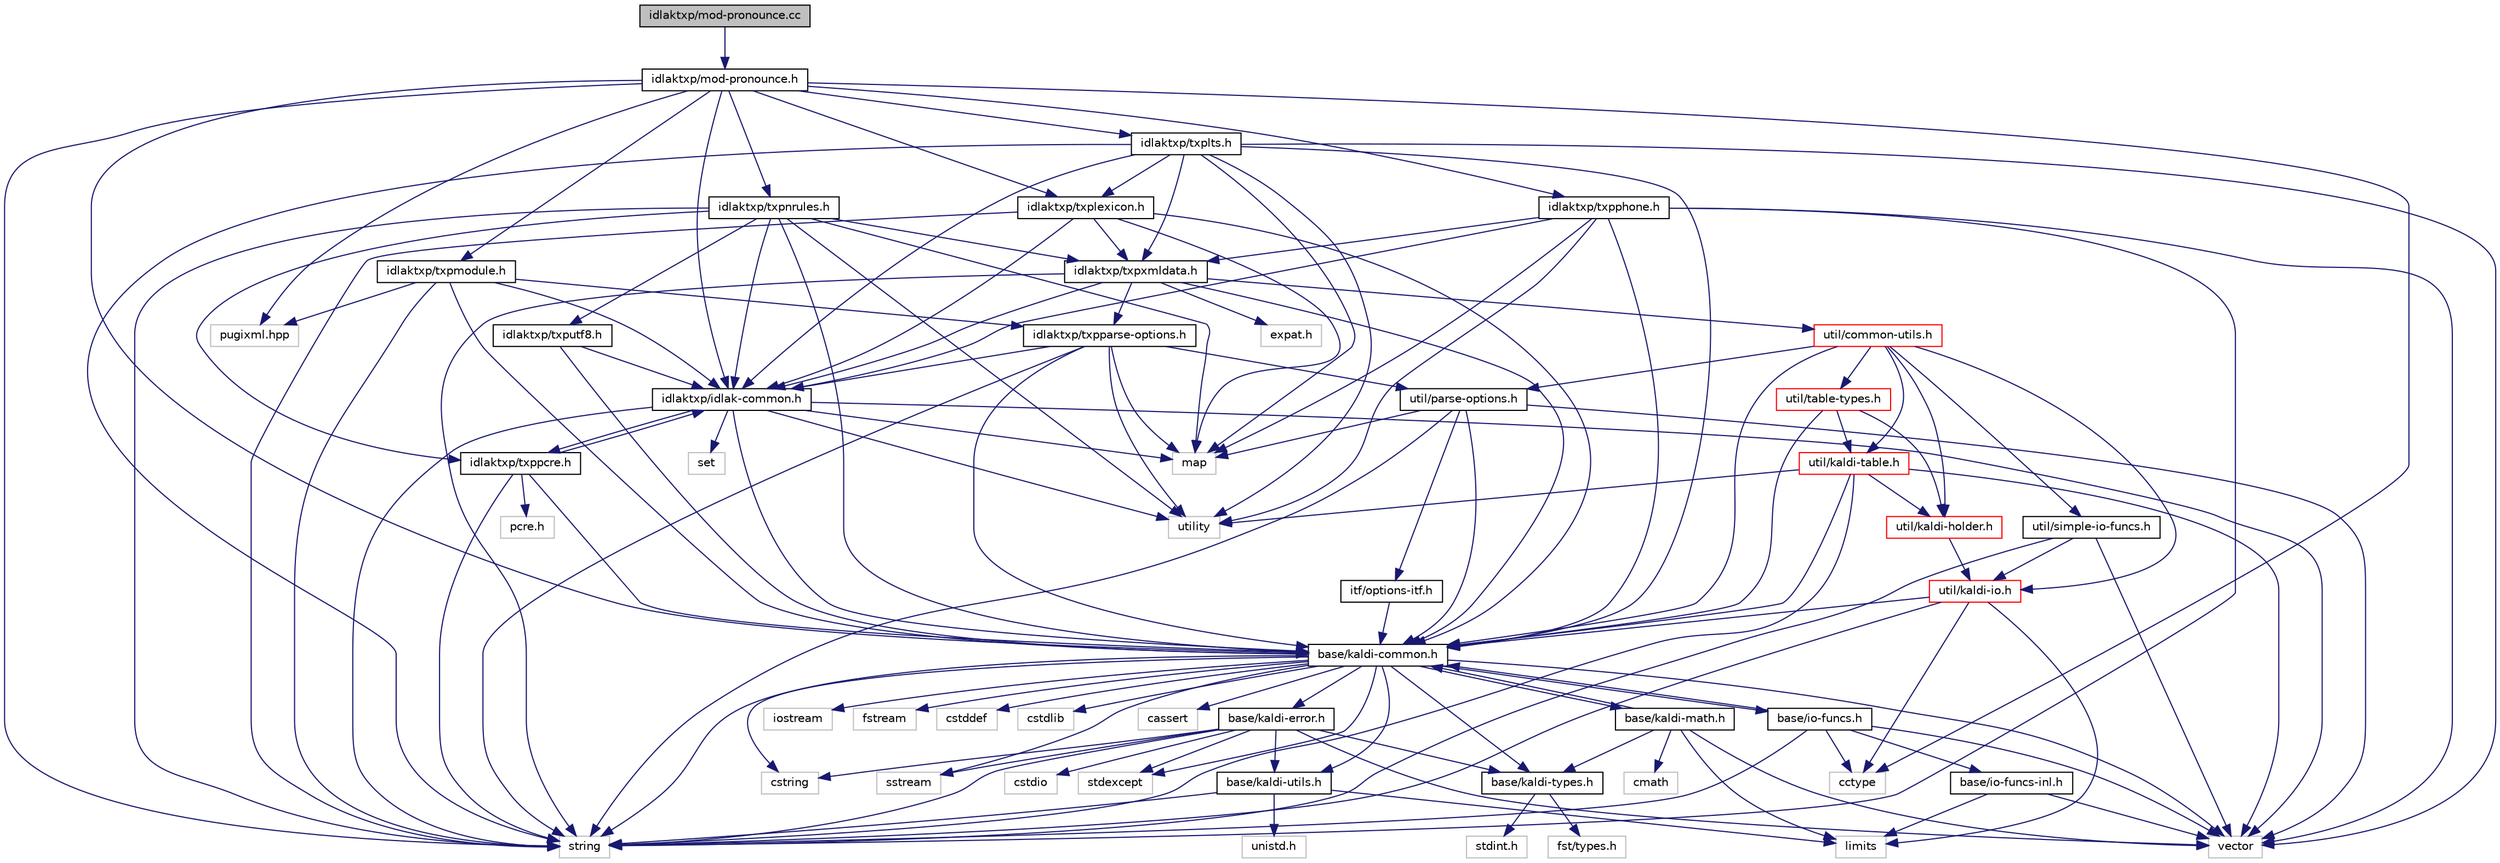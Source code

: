digraph "idlaktxp/mod-pronounce.cc"
{
  edge [fontname="Helvetica",fontsize="10",labelfontname="Helvetica",labelfontsize="10"];
  node [fontname="Helvetica",fontsize="10",shape=record];
  Node0 [label="idlaktxp/mod-pronounce.cc",height=0.2,width=0.4,color="black", fillcolor="grey75", style="filled", fontcolor="black"];
  Node0 -> Node1 [color="midnightblue",fontsize="10",style="solid",fontname="Helvetica"];
  Node1 [label="idlaktxp/mod-pronounce.h",height=0.2,width=0.4,color="black", fillcolor="white", style="filled",URL="$mod-pronounce_8h.html"];
  Node1 -> Node2 [color="midnightblue",fontsize="10",style="solid",fontname="Helvetica"];
  Node2 [label="string",height=0.2,width=0.4,color="grey75", fillcolor="white", style="filled"];
  Node1 -> Node3 [color="midnightblue",fontsize="10",style="solid",fontname="Helvetica"];
  Node3 [label="cctype",height=0.2,width=0.4,color="grey75", fillcolor="white", style="filled"];
  Node1 -> Node4 [color="midnightblue",fontsize="10",style="solid",fontname="Helvetica"];
  Node4 [label="pugixml.hpp",height=0.2,width=0.4,color="grey75", fillcolor="white", style="filled"];
  Node1 -> Node5 [color="midnightblue",fontsize="10",style="solid",fontname="Helvetica"];
  Node5 [label="base/kaldi-common.h",height=0.2,width=0.4,color="black", fillcolor="white", style="filled",URL="$kaldi-common_8h.html"];
  Node5 -> Node6 [color="midnightblue",fontsize="10",style="solid",fontname="Helvetica"];
  Node6 [label="cstddef",height=0.2,width=0.4,color="grey75", fillcolor="white", style="filled"];
  Node5 -> Node7 [color="midnightblue",fontsize="10",style="solid",fontname="Helvetica"];
  Node7 [label="cstdlib",height=0.2,width=0.4,color="grey75", fillcolor="white", style="filled"];
  Node5 -> Node8 [color="midnightblue",fontsize="10",style="solid",fontname="Helvetica"];
  Node8 [label="cstring",height=0.2,width=0.4,color="grey75", fillcolor="white", style="filled"];
  Node5 -> Node2 [color="midnightblue",fontsize="10",style="solid",fontname="Helvetica"];
  Node5 -> Node9 [color="midnightblue",fontsize="10",style="solid",fontname="Helvetica"];
  Node9 [label="sstream",height=0.2,width=0.4,color="grey75", fillcolor="white", style="filled"];
  Node5 -> Node10 [color="midnightblue",fontsize="10",style="solid",fontname="Helvetica"];
  Node10 [label="stdexcept",height=0.2,width=0.4,color="grey75", fillcolor="white", style="filled"];
  Node5 -> Node11 [color="midnightblue",fontsize="10",style="solid",fontname="Helvetica"];
  Node11 [label="cassert",height=0.2,width=0.4,color="grey75", fillcolor="white", style="filled"];
  Node5 -> Node12 [color="midnightblue",fontsize="10",style="solid",fontname="Helvetica"];
  Node12 [label="vector",height=0.2,width=0.4,color="grey75", fillcolor="white", style="filled"];
  Node5 -> Node13 [color="midnightblue",fontsize="10",style="solid",fontname="Helvetica"];
  Node13 [label="iostream",height=0.2,width=0.4,color="grey75", fillcolor="white", style="filled"];
  Node5 -> Node14 [color="midnightblue",fontsize="10",style="solid",fontname="Helvetica"];
  Node14 [label="fstream",height=0.2,width=0.4,color="grey75", fillcolor="white", style="filled"];
  Node5 -> Node15 [color="midnightblue",fontsize="10",style="solid",fontname="Helvetica"];
  Node15 [label="base/kaldi-utils.h",height=0.2,width=0.4,color="black", fillcolor="white", style="filled",URL="$kaldi-utils_8h.html"];
  Node15 -> Node16 [color="midnightblue",fontsize="10",style="solid",fontname="Helvetica"];
  Node16 [label="unistd.h",height=0.2,width=0.4,color="grey75", fillcolor="white", style="filled"];
  Node15 -> Node17 [color="midnightblue",fontsize="10",style="solid",fontname="Helvetica"];
  Node17 [label="limits",height=0.2,width=0.4,color="grey75", fillcolor="white", style="filled"];
  Node15 -> Node2 [color="midnightblue",fontsize="10",style="solid",fontname="Helvetica"];
  Node5 -> Node18 [color="midnightblue",fontsize="10",style="solid",fontname="Helvetica"];
  Node18 [label="base/kaldi-error.h",height=0.2,width=0.4,color="black", fillcolor="white", style="filled",URL="$kaldi-error_8h.html"];
  Node18 -> Node19 [color="midnightblue",fontsize="10",style="solid",fontname="Helvetica"];
  Node19 [label="cstdio",height=0.2,width=0.4,color="grey75", fillcolor="white", style="filled"];
  Node18 -> Node8 [color="midnightblue",fontsize="10",style="solid",fontname="Helvetica"];
  Node18 -> Node9 [color="midnightblue",fontsize="10",style="solid",fontname="Helvetica"];
  Node18 -> Node10 [color="midnightblue",fontsize="10",style="solid",fontname="Helvetica"];
  Node18 -> Node2 [color="midnightblue",fontsize="10",style="solid",fontname="Helvetica"];
  Node18 -> Node12 [color="midnightblue",fontsize="10",style="solid",fontname="Helvetica"];
  Node18 -> Node20 [color="midnightblue",fontsize="10",style="solid",fontname="Helvetica"];
  Node20 [label="base/kaldi-types.h",height=0.2,width=0.4,color="black", fillcolor="white", style="filled",URL="$kaldi-types_8h.html"];
  Node20 -> Node21 [color="midnightblue",fontsize="10",style="solid",fontname="Helvetica"];
  Node21 [label="stdint.h",height=0.2,width=0.4,color="grey75", fillcolor="white", style="filled"];
  Node20 -> Node22 [color="midnightblue",fontsize="10",style="solid",fontname="Helvetica"];
  Node22 [label="fst/types.h",height=0.2,width=0.4,color="grey75", fillcolor="white", style="filled"];
  Node18 -> Node15 [color="midnightblue",fontsize="10",style="solid",fontname="Helvetica"];
  Node5 -> Node20 [color="midnightblue",fontsize="10",style="solid",fontname="Helvetica"];
  Node5 -> Node23 [color="midnightblue",fontsize="10",style="solid",fontname="Helvetica"];
  Node23 [label="base/io-funcs.h",height=0.2,width=0.4,color="black", fillcolor="white", style="filled",URL="$io-funcs_8h.html"];
  Node23 -> Node3 [color="midnightblue",fontsize="10",style="solid",fontname="Helvetica"];
  Node23 -> Node12 [color="midnightblue",fontsize="10",style="solid",fontname="Helvetica"];
  Node23 -> Node2 [color="midnightblue",fontsize="10",style="solid",fontname="Helvetica"];
  Node23 -> Node5 [color="midnightblue",fontsize="10",style="solid",fontname="Helvetica"];
  Node23 -> Node24 [color="midnightblue",fontsize="10",style="solid",fontname="Helvetica"];
  Node24 [label="base/io-funcs-inl.h",height=0.2,width=0.4,color="black", fillcolor="white", style="filled",URL="$io-funcs-inl_8h.html"];
  Node24 -> Node17 [color="midnightblue",fontsize="10",style="solid",fontname="Helvetica"];
  Node24 -> Node12 [color="midnightblue",fontsize="10",style="solid",fontname="Helvetica"];
  Node5 -> Node25 [color="midnightblue",fontsize="10",style="solid",fontname="Helvetica"];
  Node25 [label="base/kaldi-math.h",height=0.2,width=0.4,color="black", fillcolor="white", style="filled",URL="$kaldi-math_8h.html"];
  Node25 -> Node26 [color="midnightblue",fontsize="10",style="solid",fontname="Helvetica"];
  Node26 [label="cmath",height=0.2,width=0.4,color="grey75", fillcolor="white", style="filled"];
  Node25 -> Node17 [color="midnightblue",fontsize="10",style="solid",fontname="Helvetica"];
  Node25 -> Node12 [color="midnightblue",fontsize="10",style="solid",fontname="Helvetica"];
  Node25 -> Node20 [color="midnightblue",fontsize="10",style="solid",fontname="Helvetica"];
  Node25 -> Node5 [color="midnightblue",fontsize="10",style="solid",fontname="Helvetica"];
  Node1 -> Node27 [color="midnightblue",fontsize="10",style="solid",fontname="Helvetica"];
  Node27 [label="idlaktxp/idlak-common.h",height=0.2,width=0.4,color="black", fillcolor="white", style="filled",URL="$idlak-common_8h.html"];
  Node27 -> Node28 [color="midnightblue",fontsize="10",style="solid",fontname="Helvetica"];
  Node28 [label="map",height=0.2,width=0.4,color="grey75", fillcolor="white", style="filled"];
  Node27 -> Node29 [color="midnightblue",fontsize="10",style="solid",fontname="Helvetica"];
  Node29 [label="set",height=0.2,width=0.4,color="grey75", fillcolor="white", style="filled"];
  Node27 -> Node12 [color="midnightblue",fontsize="10",style="solid",fontname="Helvetica"];
  Node27 -> Node30 [color="midnightblue",fontsize="10",style="solid",fontname="Helvetica"];
  Node30 [label="utility",height=0.2,width=0.4,color="grey75", fillcolor="white", style="filled"];
  Node27 -> Node2 [color="midnightblue",fontsize="10",style="solid",fontname="Helvetica"];
  Node27 -> Node31 [color="midnightblue",fontsize="10",style="solid",fontname="Helvetica"];
  Node31 [label="idlaktxp/txppcre.h",height=0.2,width=0.4,color="black", fillcolor="white", style="filled",URL="$txppcre_8h.html"];
  Node31 -> Node32 [color="midnightblue",fontsize="10",style="solid",fontname="Helvetica"];
  Node32 [label="pcre.h",height=0.2,width=0.4,color="grey75", fillcolor="white", style="filled"];
  Node31 -> Node2 [color="midnightblue",fontsize="10",style="solid",fontname="Helvetica"];
  Node31 -> Node5 [color="midnightblue",fontsize="10",style="solid",fontname="Helvetica"];
  Node31 -> Node27 [color="midnightblue",fontsize="10",style="solid",fontname="Helvetica"];
  Node27 -> Node5 [color="midnightblue",fontsize="10",style="solid",fontname="Helvetica"];
  Node1 -> Node33 [color="midnightblue",fontsize="10",style="solid",fontname="Helvetica"];
  Node33 [label="idlaktxp/txpmodule.h",height=0.2,width=0.4,color="black", fillcolor="white", style="filled",URL="$txpmodule_8h.html"];
  Node33 -> Node2 [color="midnightblue",fontsize="10",style="solid",fontname="Helvetica"];
  Node33 -> Node4 [color="midnightblue",fontsize="10",style="solid",fontname="Helvetica"];
  Node33 -> Node5 [color="midnightblue",fontsize="10",style="solid",fontname="Helvetica"];
  Node33 -> Node27 [color="midnightblue",fontsize="10",style="solid",fontname="Helvetica"];
  Node33 -> Node34 [color="midnightblue",fontsize="10",style="solid",fontname="Helvetica"];
  Node34 [label="idlaktxp/txpparse-options.h",height=0.2,width=0.4,color="black", fillcolor="white", style="filled",URL="$txpparse-options_8h.html"];
  Node34 -> Node2 [color="midnightblue",fontsize="10",style="solid",fontname="Helvetica"];
  Node34 -> Node28 [color="midnightblue",fontsize="10",style="solid",fontname="Helvetica"];
  Node34 -> Node30 [color="midnightblue",fontsize="10",style="solid",fontname="Helvetica"];
  Node34 -> Node5 [color="midnightblue",fontsize="10",style="solid",fontname="Helvetica"];
  Node34 -> Node35 [color="midnightblue",fontsize="10",style="solid",fontname="Helvetica"];
  Node35 [label="util/parse-options.h",height=0.2,width=0.4,color="black", fillcolor="white", style="filled",URL="$parse-options_8h.html"];
  Node35 -> Node28 [color="midnightblue",fontsize="10",style="solid",fontname="Helvetica"];
  Node35 -> Node2 [color="midnightblue",fontsize="10",style="solid",fontname="Helvetica"];
  Node35 -> Node12 [color="midnightblue",fontsize="10",style="solid",fontname="Helvetica"];
  Node35 -> Node5 [color="midnightblue",fontsize="10",style="solid",fontname="Helvetica"];
  Node35 -> Node36 [color="midnightblue",fontsize="10",style="solid",fontname="Helvetica"];
  Node36 [label="itf/options-itf.h",height=0.2,width=0.4,color="black", fillcolor="white", style="filled",URL="$options-itf_8h.html"];
  Node36 -> Node5 [color="midnightblue",fontsize="10",style="solid",fontname="Helvetica"];
  Node34 -> Node27 [color="midnightblue",fontsize="10",style="solid",fontname="Helvetica"];
  Node1 -> Node37 [color="midnightblue",fontsize="10",style="solid",fontname="Helvetica"];
  Node37 [label="idlaktxp/txpnrules.h",height=0.2,width=0.4,color="black", fillcolor="white", style="filled",URL="$txpnrules_8h.html"];
  Node37 -> Node28 [color="midnightblue",fontsize="10",style="solid",fontname="Helvetica"];
  Node37 -> Node30 [color="midnightblue",fontsize="10",style="solid",fontname="Helvetica"];
  Node37 -> Node2 [color="midnightblue",fontsize="10",style="solid",fontname="Helvetica"];
  Node37 -> Node5 [color="midnightblue",fontsize="10",style="solid",fontname="Helvetica"];
  Node37 -> Node27 [color="midnightblue",fontsize="10",style="solid",fontname="Helvetica"];
  Node37 -> Node38 [color="midnightblue",fontsize="10",style="solid",fontname="Helvetica"];
  Node38 [label="idlaktxp/txpxmldata.h",height=0.2,width=0.4,color="black", fillcolor="white", style="filled",URL="$txpxmldata_8h.html"];
  Node38 -> Node39 [color="midnightblue",fontsize="10",style="solid",fontname="Helvetica"];
  Node39 [label="expat.h",height=0.2,width=0.4,color="grey75", fillcolor="white", style="filled"];
  Node38 -> Node2 [color="midnightblue",fontsize="10",style="solid",fontname="Helvetica"];
  Node38 -> Node5 [color="midnightblue",fontsize="10",style="solid",fontname="Helvetica"];
  Node38 -> Node40 [color="midnightblue",fontsize="10",style="solid",fontname="Helvetica"];
  Node40 [label="util/common-utils.h",height=0.2,width=0.4,color="red", fillcolor="white", style="filled",URL="$common-utils_8h.html"];
  Node40 -> Node5 [color="midnightblue",fontsize="10",style="solid",fontname="Helvetica"];
  Node40 -> Node35 [color="midnightblue",fontsize="10",style="solid",fontname="Helvetica"];
  Node40 -> Node41 [color="midnightblue",fontsize="10",style="solid",fontname="Helvetica"];
  Node41 [label="util/kaldi-io.h",height=0.2,width=0.4,color="red", fillcolor="white", style="filled",URL="$kaldi-io_8h.html"];
  Node41 -> Node3 [color="midnightblue",fontsize="10",style="solid",fontname="Helvetica"];
  Node41 -> Node17 [color="midnightblue",fontsize="10",style="solid",fontname="Helvetica"];
  Node41 -> Node2 [color="midnightblue",fontsize="10",style="solid",fontname="Helvetica"];
  Node41 -> Node5 [color="midnightblue",fontsize="10",style="solid",fontname="Helvetica"];
  Node40 -> Node48 [color="midnightblue",fontsize="10",style="solid",fontname="Helvetica"];
  Node48 [label="util/simple-io-funcs.h",height=0.2,width=0.4,color="black", fillcolor="white", style="filled",URL="$simple-io-funcs_8h.html"];
  Node48 -> Node2 [color="midnightblue",fontsize="10",style="solid",fontname="Helvetica"];
  Node48 -> Node12 [color="midnightblue",fontsize="10",style="solid",fontname="Helvetica"];
  Node48 -> Node41 [color="midnightblue",fontsize="10",style="solid",fontname="Helvetica"];
  Node40 -> Node49 [color="midnightblue",fontsize="10",style="solid",fontname="Helvetica"];
  Node49 [label="util/kaldi-holder.h",height=0.2,width=0.4,color="red", fillcolor="white", style="filled",URL="$kaldi-holder_8h.html"];
  Node49 -> Node41 [color="midnightblue",fontsize="10",style="solid",fontname="Helvetica"];
  Node40 -> Node56 [color="midnightblue",fontsize="10",style="solid",fontname="Helvetica"];
  Node56 [label="util/kaldi-table.h",height=0.2,width=0.4,color="red", fillcolor="white", style="filled",URL="$kaldi-table_8h.html"];
  Node56 -> Node2 [color="midnightblue",fontsize="10",style="solid",fontname="Helvetica"];
  Node56 -> Node12 [color="midnightblue",fontsize="10",style="solid",fontname="Helvetica"];
  Node56 -> Node30 [color="midnightblue",fontsize="10",style="solid",fontname="Helvetica"];
  Node56 -> Node5 [color="midnightblue",fontsize="10",style="solid",fontname="Helvetica"];
  Node56 -> Node49 [color="midnightblue",fontsize="10",style="solid",fontname="Helvetica"];
  Node40 -> Node65 [color="midnightblue",fontsize="10",style="solid",fontname="Helvetica"];
  Node65 [label="util/table-types.h",height=0.2,width=0.4,color="red", fillcolor="white", style="filled",URL="$table-types_8h.html"];
  Node65 -> Node5 [color="midnightblue",fontsize="10",style="solid",fontname="Helvetica"];
  Node65 -> Node56 [color="midnightblue",fontsize="10",style="solid",fontname="Helvetica"];
  Node65 -> Node49 [color="midnightblue",fontsize="10",style="solid",fontname="Helvetica"];
  Node38 -> Node27 [color="midnightblue",fontsize="10",style="solid",fontname="Helvetica"];
  Node38 -> Node34 [color="midnightblue",fontsize="10",style="solid",fontname="Helvetica"];
  Node37 -> Node31 [color="midnightblue",fontsize="10",style="solid",fontname="Helvetica"];
  Node37 -> Node75 [color="midnightblue",fontsize="10",style="solid",fontname="Helvetica"];
  Node75 [label="idlaktxp/txputf8.h",height=0.2,width=0.4,color="black", fillcolor="white", style="filled",URL="$txputf8_8h.html"];
  Node75 -> Node5 [color="midnightblue",fontsize="10",style="solid",fontname="Helvetica"];
  Node75 -> Node27 [color="midnightblue",fontsize="10",style="solid",fontname="Helvetica"];
  Node1 -> Node76 [color="midnightblue",fontsize="10",style="solid",fontname="Helvetica"];
  Node76 [label="idlaktxp/txplexicon.h",height=0.2,width=0.4,color="black", fillcolor="white", style="filled",URL="$txplexicon_8h.html"];
  Node76 -> Node28 [color="midnightblue",fontsize="10",style="solid",fontname="Helvetica"];
  Node76 -> Node2 [color="midnightblue",fontsize="10",style="solid",fontname="Helvetica"];
  Node76 -> Node5 [color="midnightblue",fontsize="10",style="solid",fontname="Helvetica"];
  Node76 -> Node27 [color="midnightblue",fontsize="10",style="solid",fontname="Helvetica"];
  Node76 -> Node38 [color="midnightblue",fontsize="10",style="solid",fontname="Helvetica"];
  Node1 -> Node77 [color="midnightblue",fontsize="10",style="solid",fontname="Helvetica"];
  Node77 [label="idlaktxp/txplts.h",height=0.2,width=0.4,color="black", fillcolor="white", style="filled",URL="$txplts_8h.html"];
  Node77 -> Node28 [color="midnightblue",fontsize="10",style="solid",fontname="Helvetica"];
  Node77 -> Node30 [color="midnightblue",fontsize="10",style="solid",fontname="Helvetica"];
  Node77 -> Node12 [color="midnightblue",fontsize="10",style="solid",fontname="Helvetica"];
  Node77 -> Node2 [color="midnightblue",fontsize="10",style="solid",fontname="Helvetica"];
  Node77 -> Node5 [color="midnightblue",fontsize="10",style="solid",fontname="Helvetica"];
  Node77 -> Node27 [color="midnightblue",fontsize="10",style="solid",fontname="Helvetica"];
  Node77 -> Node38 [color="midnightblue",fontsize="10",style="solid",fontname="Helvetica"];
  Node77 -> Node76 [color="midnightblue",fontsize="10",style="solid",fontname="Helvetica"];
  Node1 -> Node78 [color="midnightblue",fontsize="10",style="solid",fontname="Helvetica"];
  Node78 [label="idlaktxp/txpphone.h",height=0.2,width=0.4,color="black", fillcolor="white", style="filled",URL="$txpphone_8h.html"];
  Node78 -> Node28 [color="midnightblue",fontsize="10",style="solid",fontname="Helvetica"];
  Node78 -> Node30 [color="midnightblue",fontsize="10",style="solid",fontname="Helvetica"];
  Node78 -> Node2 [color="midnightblue",fontsize="10",style="solid",fontname="Helvetica"];
  Node78 -> Node12 [color="midnightblue",fontsize="10",style="solid",fontname="Helvetica"];
  Node78 -> Node5 [color="midnightblue",fontsize="10",style="solid",fontname="Helvetica"];
  Node78 -> Node27 [color="midnightblue",fontsize="10",style="solid",fontname="Helvetica"];
  Node78 -> Node38 [color="midnightblue",fontsize="10",style="solid",fontname="Helvetica"];
}
